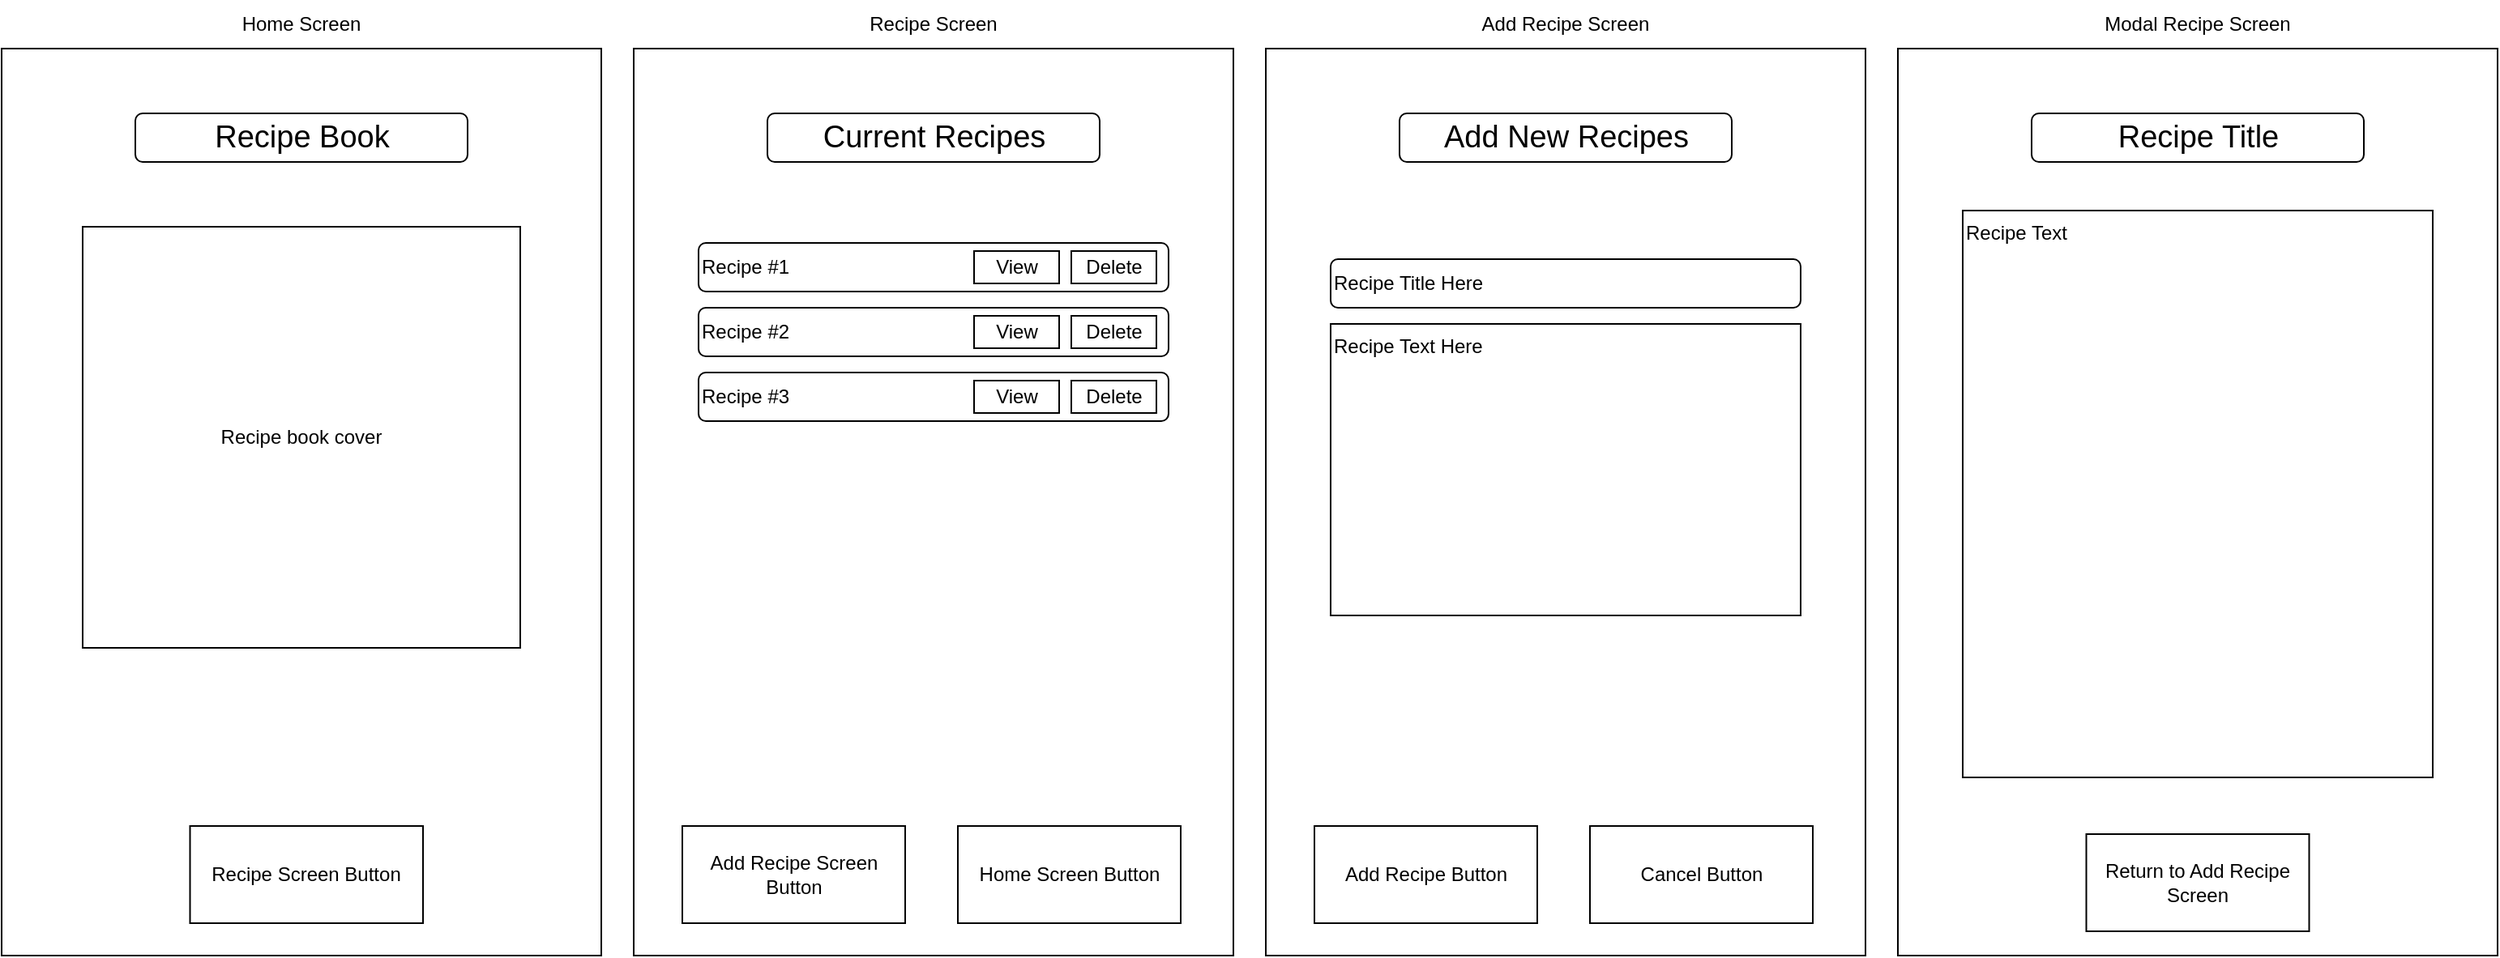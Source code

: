 <mxfile version="23.1.2" type="device">
  <diagram name="Page-1" id="My04iPDE87iwI_xUb_gP">
    <mxGraphModel dx="1804" dy="905" grid="1" gridSize="10" guides="1" tooltips="1" connect="1" arrows="1" fold="1" page="1" pageScale="1" pageWidth="2027" pageHeight="1169" math="0" shadow="0">
      <root>
        <mxCell id="0" />
        <mxCell id="1" parent="0" />
        <mxCell id="GmGY9-1nHvUCIWFC042A-16" value="" style="rounded=0;whiteSpace=wrap;html=1;" parent="1" vertex="1">
          <mxGeometry y="40" width="370" height="560" as="geometry" />
        </mxCell>
        <mxCell id="GmGY9-1nHvUCIWFC042A-17" value="Recipe book cover" style="rounded=0;whiteSpace=wrap;html=1;" parent="1" vertex="1">
          <mxGeometry x="50" y="150" width="270" height="260" as="geometry" />
        </mxCell>
        <mxCell id="GmGY9-1nHvUCIWFC042A-20" value="Home Screen" style="text;html=1;strokeColor=none;fillColor=none;align=center;verticalAlign=middle;whiteSpace=wrap;rounded=0;" parent="1" vertex="1">
          <mxGeometry x="125" y="10" width="120" height="30" as="geometry" />
        </mxCell>
        <mxCell id="GmGY9-1nHvUCIWFC042A-22" value="" style="rounded=0;whiteSpace=wrap;html=1;" parent="1" vertex="1">
          <mxGeometry x="390" y="40" width="370" height="560" as="geometry" />
        </mxCell>
        <mxCell id="GmGY9-1nHvUCIWFC042A-24" value="Recipe Screen" style="text;html=1;strokeColor=none;fillColor=none;align=center;verticalAlign=middle;whiteSpace=wrap;rounded=0;" parent="1" vertex="1">
          <mxGeometry x="515" y="10" width="120" height="30" as="geometry" />
        </mxCell>
        <mxCell id="GmGY9-1nHvUCIWFC042A-25" value="Recipe #1" style="rounded=1;whiteSpace=wrap;html=1;align=left;" parent="1" vertex="1">
          <mxGeometry x="430" y="160" width="290" height="30" as="geometry" />
        </mxCell>
        <mxCell id="GmGY9-1nHvUCIWFC042A-30" value="&lt;font style=&quot;font-size: 19px;&quot;&gt;Recipe Book&lt;/font&gt;" style="rounded=1;whiteSpace=wrap;html=1;" parent="1" vertex="1">
          <mxGeometry x="82.5" y="80" width="205" height="30" as="geometry" />
        </mxCell>
        <mxCell id="GmGY9-1nHvUCIWFC042A-33" value="Recipe Screen Button" style="rounded=0;whiteSpace=wrap;html=1;" parent="1" vertex="1">
          <mxGeometry x="116.25" y="520" width="143.75" height="60" as="geometry" />
        </mxCell>
        <mxCell id="RiIJBUmPKDNDjVvzrm8D-1" value="&lt;font style=&quot;font-size: 19px;&quot;&gt;Current Recipes&lt;/font&gt;" style="rounded=1;whiteSpace=wrap;html=1;" vertex="1" parent="1">
          <mxGeometry x="472.5" y="80" width="205" height="30" as="geometry" />
        </mxCell>
        <mxCell id="RiIJBUmPKDNDjVvzrm8D-2" value="View" style="rounded=0;whiteSpace=wrap;html=1;" vertex="1" parent="1">
          <mxGeometry x="600" y="165" width="52.5" height="20" as="geometry" />
        </mxCell>
        <mxCell id="RiIJBUmPKDNDjVvzrm8D-3" value="Delete" style="rounded=0;whiteSpace=wrap;html=1;" vertex="1" parent="1">
          <mxGeometry x="660" y="165" width="52.5" height="20" as="geometry" />
        </mxCell>
        <mxCell id="RiIJBUmPKDNDjVvzrm8D-4" value="Recipe #2" style="rounded=1;whiteSpace=wrap;html=1;align=left;" vertex="1" parent="1">
          <mxGeometry x="430" y="200" width="290" height="30" as="geometry" />
        </mxCell>
        <mxCell id="RiIJBUmPKDNDjVvzrm8D-5" value="View" style="rounded=0;whiteSpace=wrap;html=1;" vertex="1" parent="1">
          <mxGeometry x="600" y="205" width="52.5" height="20" as="geometry" />
        </mxCell>
        <mxCell id="RiIJBUmPKDNDjVvzrm8D-6" value="Delete" style="rounded=0;whiteSpace=wrap;html=1;" vertex="1" parent="1">
          <mxGeometry x="660" y="205" width="52.5" height="20" as="geometry" />
        </mxCell>
        <mxCell id="RiIJBUmPKDNDjVvzrm8D-7" value="Recipe #3" style="rounded=1;whiteSpace=wrap;html=1;align=left;" vertex="1" parent="1">
          <mxGeometry x="430" y="240" width="290" height="30" as="geometry" />
        </mxCell>
        <mxCell id="RiIJBUmPKDNDjVvzrm8D-8" value="View" style="rounded=0;whiteSpace=wrap;html=1;" vertex="1" parent="1">
          <mxGeometry x="600" y="245" width="52.5" height="20" as="geometry" />
        </mxCell>
        <mxCell id="RiIJBUmPKDNDjVvzrm8D-9" value="Delete" style="rounded=0;whiteSpace=wrap;html=1;" vertex="1" parent="1">
          <mxGeometry x="660" y="245" width="52.5" height="20" as="geometry" />
        </mxCell>
        <mxCell id="RiIJBUmPKDNDjVvzrm8D-14" value="Add Recipe Screen Button" style="rounded=0;whiteSpace=wrap;html=1;" vertex="1" parent="1">
          <mxGeometry x="420" y="520" width="137.5" height="60" as="geometry" />
        </mxCell>
        <mxCell id="RiIJBUmPKDNDjVvzrm8D-15" value="Home Screen Button" style="rounded=0;whiteSpace=wrap;html=1;" vertex="1" parent="1">
          <mxGeometry x="590" y="520" width="137.5" height="60" as="geometry" />
        </mxCell>
        <mxCell id="RiIJBUmPKDNDjVvzrm8D-16" value="" style="rounded=0;whiteSpace=wrap;html=1;" vertex="1" parent="1">
          <mxGeometry x="780" y="40" width="370" height="560" as="geometry" />
        </mxCell>
        <mxCell id="RiIJBUmPKDNDjVvzrm8D-17" value="Add Recipe Screen" style="text;html=1;strokeColor=none;fillColor=none;align=center;verticalAlign=middle;whiteSpace=wrap;rounded=0;" vertex="1" parent="1">
          <mxGeometry x="905" y="10" width="120" height="30" as="geometry" />
        </mxCell>
        <mxCell id="RiIJBUmPKDNDjVvzrm8D-18" value="Recipe Title Here" style="rounded=1;whiteSpace=wrap;html=1;align=left;" vertex="1" parent="1">
          <mxGeometry x="820" y="170" width="290" height="30" as="geometry" />
        </mxCell>
        <mxCell id="RiIJBUmPKDNDjVvzrm8D-19" value="&lt;font style=&quot;font-size: 19px;&quot;&gt;Add New Recipes&lt;/font&gt;" style="rounded=1;whiteSpace=wrap;html=1;" vertex="1" parent="1">
          <mxGeometry x="862.5" y="80" width="205" height="30" as="geometry" />
        </mxCell>
        <mxCell id="RiIJBUmPKDNDjVvzrm8D-22" value="Recipe Text Here" style="rounded=0;align=left;horizontal=1;verticalAlign=top;labelPosition=center;verticalLabelPosition=middle;whiteSpace=wrap;html=1;" vertex="1" parent="1">
          <mxGeometry x="820" y="210" width="290" height="180" as="geometry" />
        </mxCell>
        <mxCell id="RiIJBUmPKDNDjVvzrm8D-28" value="Add Recipe Button" style="rounded=0;whiteSpace=wrap;html=1;" vertex="1" parent="1">
          <mxGeometry x="810" y="520" width="137.5" height="60" as="geometry" />
        </mxCell>
        <mxCell id="RiIJBUmPKDNDjVvzrm8D-29" value="Cancel Button" style="rounded=0;whiteSpace=wrap;html=1;" vertex="1" parent="1">
          <mxGeometry x="980" y="520" width="137.5" height="60" as="geometry" />
        </mxCell>
        <mxCell id="RiIJBUmPKDNDjVvzrm8D-35" value="" style="rounded=0;whiteSpace=wrap;html=1;" vertex="1" parent="1">
          <mxGeometry x="1170" y="40" width="370" height="560" as="geometry" />
        </mxCell>
        <mxCell id="RiIJBUmPKDNDjVvzrm8D-36" value="Modal Recipe Screen" style="text;html=1;strokeColor=none;fillColor=none;align=center;verticalAlign=middle;whiteSpace=wrap;rounded=0;" vertex="1" parent="1">
          <mxGeometry x="1295" y="10" width="120" height="30" as="geometry" />
        </mxCell>
        <mxCell id="RiIJBUmPKDNDjVvzrm8D-38" value="&lt;font style=&quot;font-size: 19px;&quot;&gt;Recipe Title&lt;/font&gt;" style="rounded=1;whiteSpace=wrap;html=1;" vertex="1" parent="1">
          <mxGeometry x="1252.5" y="80" width="205" height="30" as="geometry" />
        </mxCell>
        <mxCell id="RiIJBUmPKDNDjVvzrm8D-39" value="Recipe Text" style="rounded=0;align=left;horizontal=1;verticalAlign=top;labelPosition=center;verticalLabelPosition=middle;whiteSpace=wrap;html=1;" vertex="1" parent="1">
          <mxGeometry x="1210" y="140" width="290" height="350" as="geometry" />
        </mxCell>
        <mxCell id="RiIJBUmPKDNDjVvzrm8D-41" value="Return to Add Recipe Screen" style="rounded=0;whiteSpace=wrap;html=1;" vertex="1" parent="1">
          <mxGeometry x="1286.25" y="525" width="137.5" height="60" as="geometry" />
        </mxCell>
      </root>
    </mxGraphModel>
  </diagram>
</mxfile>
